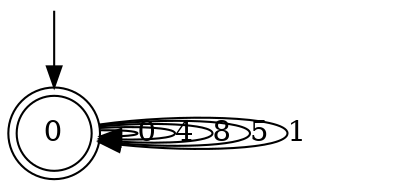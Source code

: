 digraph g {

	s0 [shape="doublecircle" label="0"];
	s0 -> s0 [label="0"];
	s0 -> s0 [label="4"];
	s0 -> s0 [label="8"];
	s0 -> s0 [label="5"];
	s0 -> s0 [label="1"];

__start0 [label="" shape="none" width="0" height="0"];
__start0 -> s0;

}
